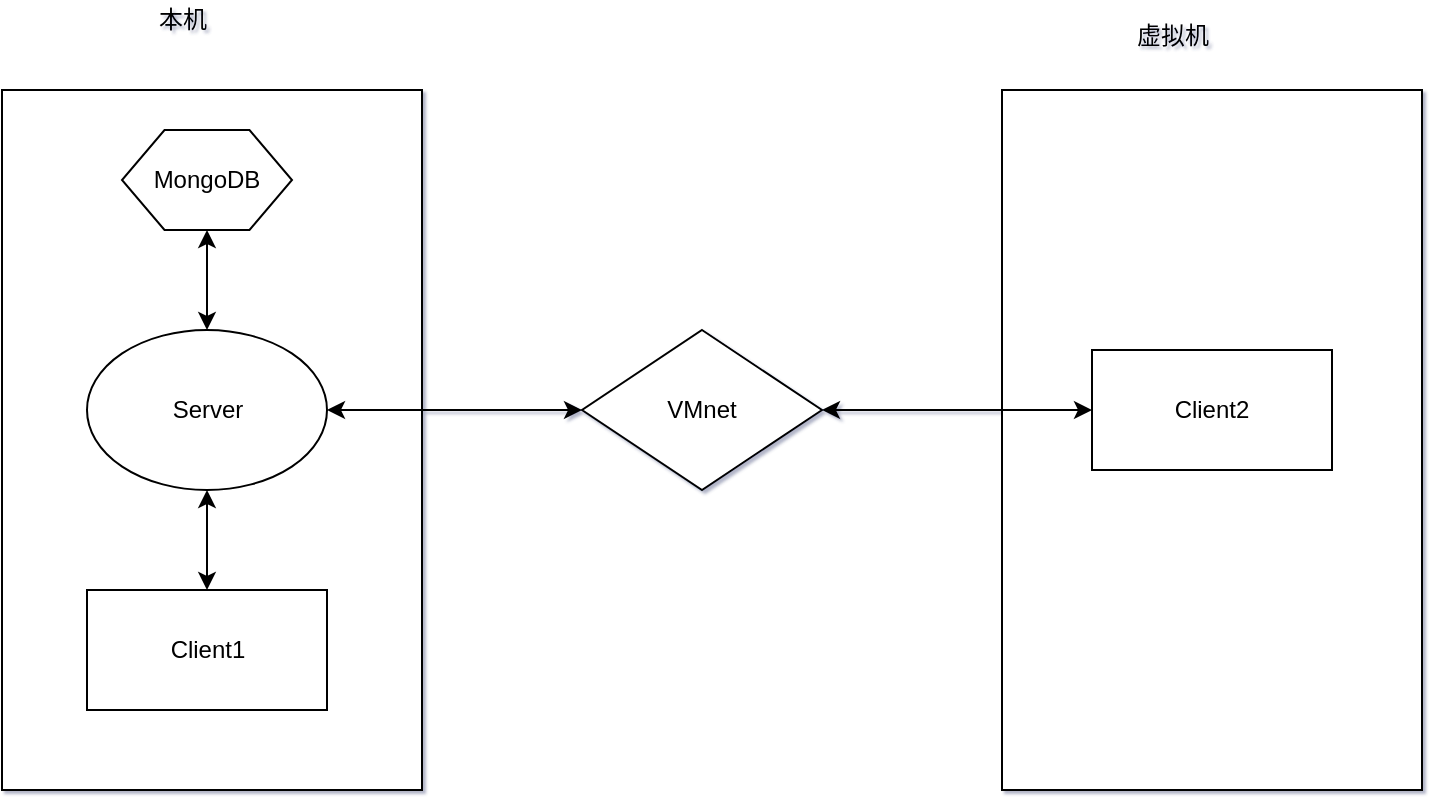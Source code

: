 <mxfile version="13.0.1" type="device"><diagram id="uFnbStFIXLwFMV29SCZ6" name="Page-1"><mxGraphModel dx="1010" dy="588" grid="0" gridSize="10" guides="1" tooltips="1" connect="1" arrows="1" fold="1" page="0" pageScale="1" pageWidth="827" pageHeight="1169" math="0" shadow="1"><root><mxCell id="0"/><mxCell id="1" parent="0"/><mxCell id="Tbtoax2Kv6qvKDFRsL6r-4" value="" style="rounded=0;whiteSpace=wrap;html=1;" vertex="1" parent="1"><mxGeometry x="130" y="60" width="210" height="350" as="geometry"/></mxCell><mxCell id="Tbtoax2Kv6qvKDFRsL6r-5" value="Server" style="ellipse;whiteSpace=wrap;html=1;" vertex="1" parent="1"><mxGeometry x="172.5" y="180" width="120" height="80" as="geometry"/></mxCell><mxCell id="Tbtoax2Kv6qvKDFRsL6r-6" value="MongoDB" style="shape=hexagon;perimeter=hexagonPerimeter2;whiteSpace=wrap;html=1;" vertex="1" parent="1"><mxGeometry x="190" y="80" width="85" height="50" as="geometry"/></mxCell><mxCell id="Tbtoax2Kv6qvKDFRsL6r-7" value="Client1" style="rounded=0;whiteSpace=wrap;html=1;" vertex="1" parent="1"><mxGeometry x="172.5" y="310" width="120" height="60" as="geometry"/></mxCell><mxCell id="Tbtoax2Kv6qvKDFRsL6r-8" value="本机" style="text;html=1;align=center;verticalAlign=middle;resizable=0;points=[];autosize=1;" vertex="1" parent="1"><mxGeometry x="200" y="15" width="40" height="20" as="geometry"/></mxCell><mxCell id="Tbtoax2Kv6qvKDFRsL6r-9" value="" style="rounded=0;whiteSpace=wrap;html=1;" vertex="1" parent="1"><mxGeometry x="630" y="60" width="210" height="350" as="geometry"/></mxCell><mxCell id="Tbtoax2Kv6qvKDFRsL6r-10" value="虚拟机" style="text;html=1;align=center;verticalAlign=middle;resizable=0;points=[];autosize=1;" vertex="1" parent="1"><mxGeometry x="690" y="23" width="50" height="20" as="geometry"/></mxCell><mxCell id="Tbtoax2Kv6qvKDFRsL6r-11" value="Client2" style="rounded=0;whiteSpace=wrap;html=1;" vertex="1" parent="1"><mxGeometry x="675" y="190" width="120" height="60" as="geometry"/></mxCell><mxCell id="Tbtoax2Kv6qvKDFRsL6r-12" value="VMnet" style="rhombus;whiteSpace=wrap;html=1;" vertex="1" parent="1"><mxGeometry x="420" y="180" width="120" height="80" as="geometry"/></mxCell><mxCell id="Tbtoax2Kv6qvKDFRsL6r-18" value="" style="endArrow=classic;startArrow=classic;html=1;exitX=1;exitY=0.5;exitDx=0;exitDy=0;entryX=0;entryY=0.5;entryDx=0;entryDy=0;" edge="1" parent="1" source="Tbtoax2Kv6qvKDFRsL6r-12" target="Tbtoax2Kv6qvKDFRsL6r-11"><mxGeometry width="50" height="50" relative="1" as="geometry"><mxPoint x="570" y="230" as="sourcePoint"/><mxPoint x="620" y="180" as="targetPoint"/></mxGeometry></mxCell><mxCell id="Tbtoax2Kv6qvKDFRsL6r-19" value="" style="endArrow=classic;startArrow=classic;html=1;exitX=1;exitY=0.5;exitDx=0;exitDy=0;entryX=0;entryY=0.5;entryDx=0;entryDy=0;" edge="1" parent="1" source="Tbtoax2Kv6qvKDFRsL6r-5" target="Tbtoax2Kv6qvKDFRsL6r-12"><mxGeometry width="50" height="50" relative="1" as="geometry"><mxPoint x="350" y="230" as="sourcePoint"/><mxPoint x="400" y="180" as="targetPoint"/></mxGeometry></mxCell><mxCell id="Tbtoax2Kv6qvKDFRsL6r-21" value="" style="endArrow=classic;startArrow=classic;html=1;exitX=0.5;exitY=0;exitDx=0;exitDy=0;entryX=0.5;entryY=1;entryDx=0;entryDy=0;" edge="1" parent="1" source="Tbtoax2Kv6qvKDFRsL6r-7" target="Tbtoax2Kv6qvKDFRsL6r-5"><mxGeometry width="50" height="50" relative="1" as="geometry"><mxPoint x="280" y="290" as="sourcePoint"/><mxPoint x="330" y="240" as="targetPoint"/></mxGeometry></mxCell><mxCell id="Tbtoax2Kv6qvKDFRsL6r-25" value="" style="endArrow=classic;startArrow=classic;html=1;entryX=0.5;entryY=1;entryDx=0;entryDy=0;exitX=0.5;exitY=0;exitDx=0;exitDy=0;" edge="1" parent="1" source="Tbtoax2Kv6qvKDFRsL6r-5" target="Tbtoax2Kv6qvKDFRsL6r-6"><mxGeometry width="50" height="50" relative="1" as="geometry"><mxPoint x="270" y="180" as="sourcePoint"/><mxPoint x="320" y="130" as="targetPoint"/></mxGeometry></mxCell></root></mxGraphModel></diagram></mxfile>